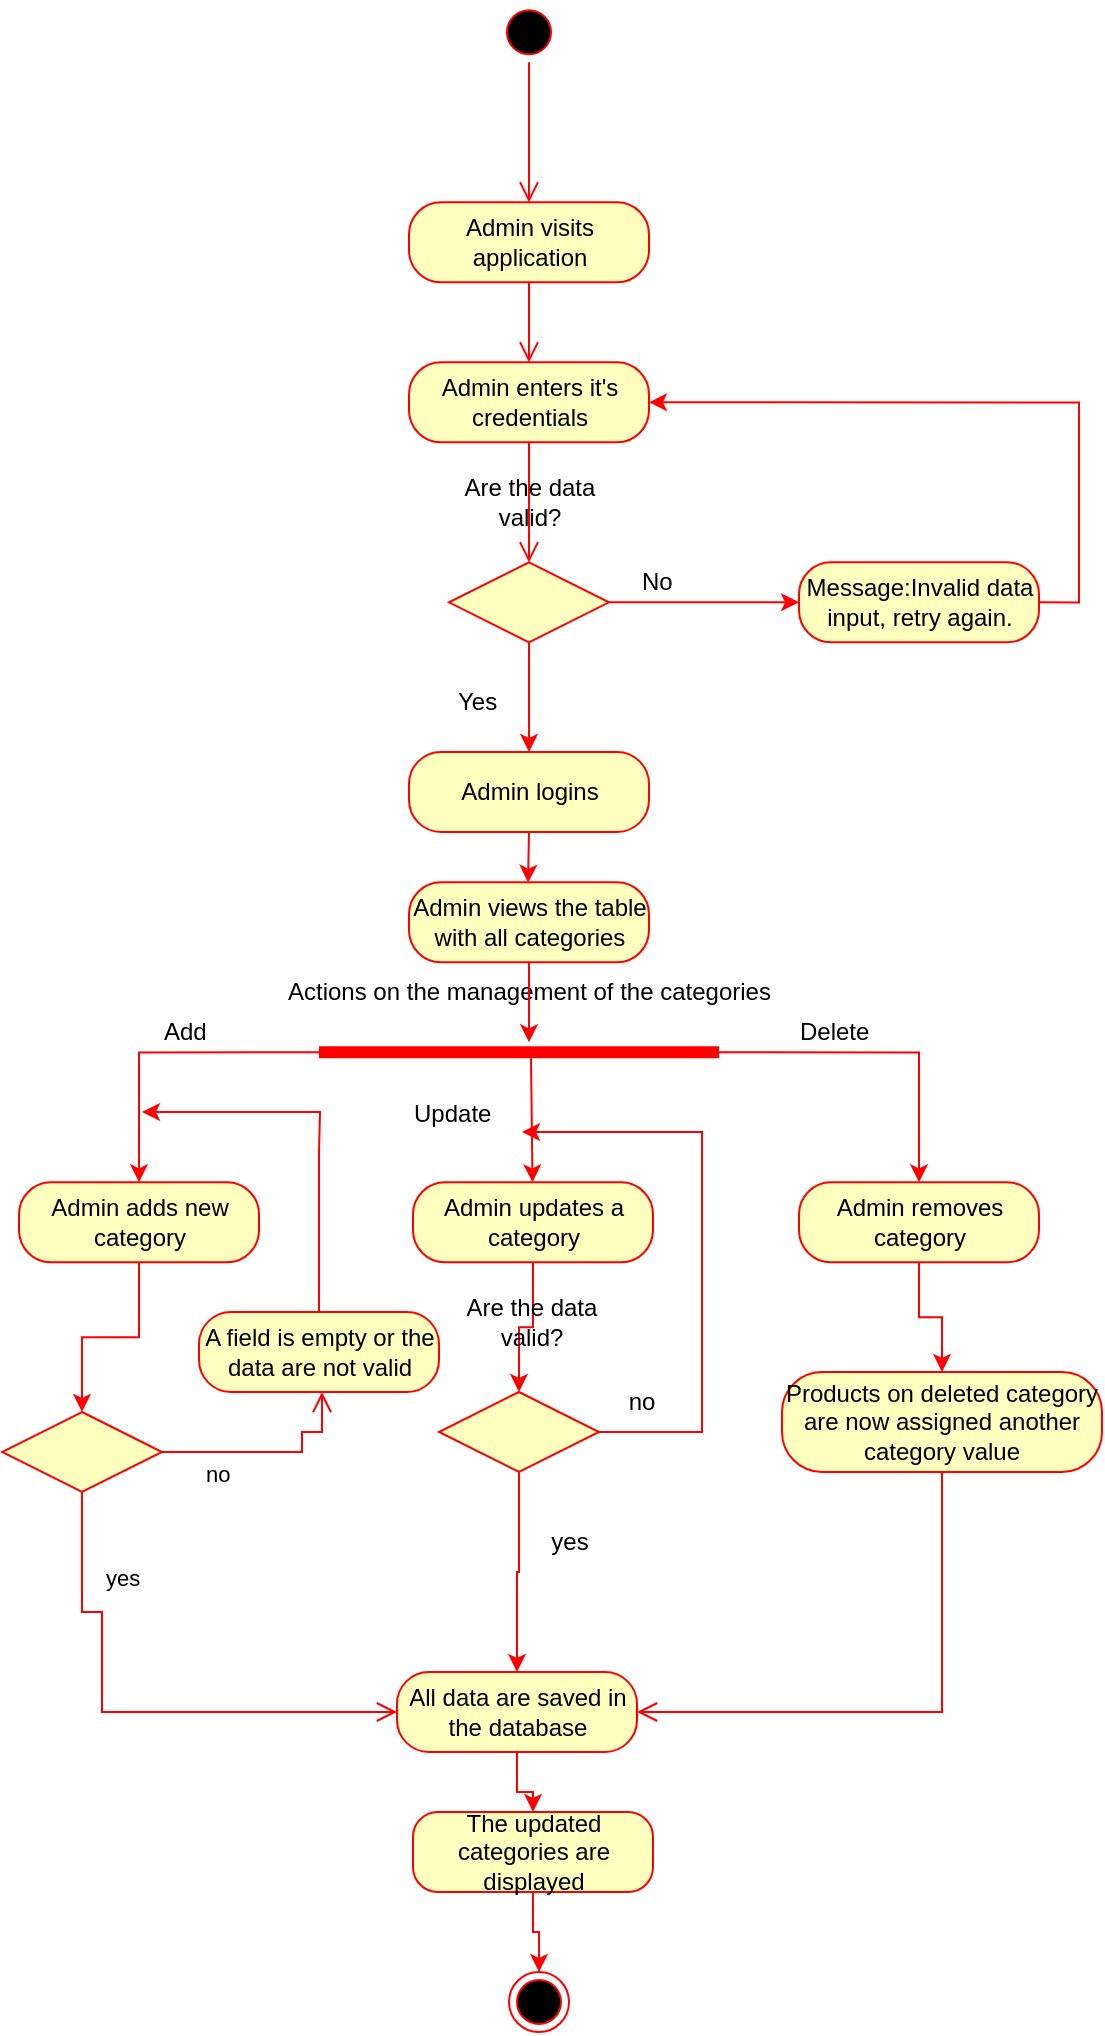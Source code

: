 <mxfile version="17.4.6" type="browser"><diagram id="C5GQC4H7Y5QBZPMDRhZu" name="Page-1"><mxGraphModel dx="868" dy="450" grid="1" gridSize="10" guides="1" tooltips="1" connect="1" arrows="1" fold="1" page="1" pageScale="1" pageWidth="850" pageHeight="1100" math="0" shadow="0"><root><mxCell id="0"/><mxCell id="1" parent="0"/><mxCell id="UFwPu2gpJ1GL6mvczU3X-1" value="" style="ellipse;html=1;shape=startState;fillColor=#000000;strokeColor=#ff0000;" vertex="1" parent="1"><mxGeometry x="358.5" y="55.167" width="30" height="30" as="geometry"/></mxCell><mxCell id="UFwPu2gpJ1GL6mvczU3X-2" value="" style="edgeStyle=orthogonalEdgeStyle;html=1;verticalAlign=bottom;endArrow=open;endSize=8;strokeColor=#ff0000;entryX=0.5;entryY=0;entryDx=0;entryDy=0;" edge="1" parent="1" source="UFwPu2gpJ1GL6mvczU3X-1" target="UFwPu2gpJ1GL6mvczU3X-3"><mxGeometry relative="1" as="geometry"><mxPoint x="373.5" y="145.167" as="targetPoint"/></mxGeometry></mxCell><mxCell id="UFwPu2gpJ1GL6mvczU3X-3" value="Admin visits application" style="rounded=1;whiteSpace=wrap;html=1;arcSize=40;fillColor=#FFFFC0;strokeColor=#FF0000;" vertex="1" parent="1"><mxGeometry x="313.5" y="155.167" width="120" height="40" as="geometry"/></mxCell><mxCell id="UFwPu2gpJ1GL6mvczU3X-4" value="" style="edgeStyle=orthogonalEdgeStyle;html=1;verticalAlign=bottom;endArrow=open;endSize=8;strokeColor=#ff0000;entryX=0.5;entryY=0;entryDx=0;entryDy=0;" edge="1" parent="1" source="UFwPu2gpJ1GL6mvczU3X-3" target="UFwPu2gpJ1GL6mvczU3X-5"><mxGeometry relative="1" as="geometry"><mxPoint x="403.5" y="255.167" as="targetPoint"/></mxGeometry></mxCell><mxCell id="UFwPu2gpJ1GL6mvczU3X-5" value="Admin enters it's credentials" style="rounded=1;whiteSpace=wrap;html=1;arcSize=40;fillColor=#FFFFC0;strokeColor=#FF0000;" vertex="1" parent="1"><mxGeometry x="313.5" y="235.167" width="120" height="40" as="geometry"/></mxCell><mxCell id="UFwPu2gpJ1GL6mvczU3X-6" value="" style="edgeStyle=orthogonalEdgeStyle;html=1;verticalAlign=bottom;endArrow=open;endSize=8;strokeColor=#ff0000;" edge="1" parent="1" source="UFwPu2gpJ1GL6mvczU3X-5"><mxGeometry relative="1" as="geometry"><mxPoint x="373.5" y="335.167" as="targetPoint"/></mxGeometry></mxCell><mxCell id="UFwPu2gpJ1GL6mvczU3X-7" style="edgeStyle=orthogonalEdgeStyle;rounded=0;orthogonalLoop=1;jettySize=auto;html=1;exitX=1;exitY=0.5;exitDx=0;exitDy=0;entryX=0;entryY=0.5;entryDx=0;entryDy=0;strokeColor=#FF0000;" edge="1" parent="1" source="UFwPu2gpJ1GL6mvczU3X-9" target="UFwPu2gpJ1GL6mvczU3X-11"><mxGeometry relative="1" as="geometry"/></mxCell><mxCell id="UFwPu2gpJ1GL6mvczU3X-8" style="edgeStyle=orthogonalEdgeStyle;rounded=0;orthogonalLoop=1;jettySize=auto;html=1;exitX=0.5;exitY=1;exitDx=0;exitDy=0;entryX=0.5;entryY=0;entryDx=0;entryDy=0;strokeColor=#FF0000;" edge="1" parent="1" source="UFwPu2gpJ1GL6mvczU3X-9" target="UFwPu2gpJ1GL6mvczU3X-14"><mxGeometry relative="1" as="geometry"/></mxCell><mxCell id="UFwPu2gpJ1GL6mvczU3X-9" value="" style="rhombus;whiteSpace=wrap;html=1;fillColor=#FFFFC0;strokeColor=#FF0000;" vertex="1" parent="1"><mxGeometry x="333.5" y="335.167" width="80" height="40" as="geometry"/></mxCell><mxCell id="UFwPu2gpJ1GL6mvczU3X-10" style="edgeStyle=orthogonalEdgeStyle;rounded=0;orthogonalLoop=1;jettySize=auto;html=1;exitX=1;exitY=0.5;exitDx=0;exitDy=0;entryX=1;entryY=0.5;entryDx=0;entryDy=0;strokeColor=#FF0000;" edge="1" parent="1" source="UFwPu2gpJ1GL6mvczU3X-11" target="UFwPu2gpJ1GL6mvczU3X-5"><mxGeometry relative="1" as="geometry"/></mxCell><mxCell id="UFwPu2gpJ1GL6mvczU3X-11" value="Message:Invalid data input, retry again." style="rounded=1;whiteSpace=wrap;html=1;arcSize=40;fillColor=#FFFFC0;strokeColor=#FF0000;" vertex="1" parent="1"><mxGeometry x="508.5" y="335.167" width="120" height="40" as="geometry"/></mxCell><mxCell id="UFwPu2gpJ1GL6mvczU3X-12" value="No" style="text;html=1;resizable=0;points=[];autosize=1;align=left;verticalAlign=top;spacingTop=-4;" vertex="1" parent="1"><mxGeometry x="427.5" y="335.167" width="30" height="20" as="geometry"/></mxCell><mxCell id="UFwPu2gpJ1GL6mvczU3X-13" style="edgeStyle=orthogonalEdgeStyle;rounded=0;orthogonalLoop=1;jettySize=auto;html=1;exitX=0.5;exitY=1;exitDx=0;exitDy=0;strokeColor=#FF0000;" edge="1" parent="1" source="UFwPu2gpJ1GL6mvczU3X-14"><mxGeometry relative="1" as="geometry"><mxPoint x="373" y="495.333" as="targetPoint"/></mxGeometry></mxCell><mxCell id="UFwPu2gpJ1GL6mvczU3X-14" value="Admin logins" style="rounded=1;whiteSpace=wrap;html=1;arcSize=40;fillColor=#FFFFC0;strokeColor=#FF0000;" vertex="1" parent="1"><mxGeometry x="313.5" y="429.997" width="120" height="40" as="geometry"/></mxCell><mxCell id="UFwPu2gpJ1GL6mvczU3X-15" value="Yes" style="text;html=1;resizable=0;points=[];autosize=1;align=left;verticalAlign=top;spacingTop=-4;" vertex="1" parent="1"><mxGeometry x="335.5" y="395.167" width="40" height="20" as="geometry"/></mxCell><mxCell id="UFwPu2gpJ1GL6mvczU3X-16" style="edgeStyle=orthogonalEdgeStyle;rounded=0;orthogonalLoop=1;jettySize=auto;html=1;exitX=0;exitY=0.5;exitDx=0;exitDy=0;exitPerimeter=0;entryX=0.5;entryY=0;entryDx=0;entryDy=0;strokeColor=#FF0000;" edge="1" parent="1" source="UFwPu2gpJ1GL6mvczU3X-18" target="UFwPu2gpJ1GL6mvczU3X-21"><mxGeometry relative="1" as="geometry"/></mxCell><mxCell id="UFwPu2gpJ1GL6mvczU3X-17" style="edgeStyle=orthogonalEdgeStyle;rounded=0;orthogonalLoop=1;jettySize=auto;html=1;exitX=1;exitY=0.5;exitDx=0;exitDy=0;exitPerimeter=0;strokeColor=#FF0000;" edge="1" parent="1" source="UFwPu2gpJ1GL6mvczU3X-18" target="UFwPu2gpJ1GL6mvczU3X-27"><mxGeometry relative="1" as="geometry"/></mxCell><mxCell id="UFwPu2gpJ1GL6mvczU3X-18" value="" style="shape=line;html=1;strokeWidth=6;strokeColor=#ff0000;" vertex="1" parent="1"><mxGeometry x="268.5" y="575.167" width="200" height="10" as="geometry"/></mxCell><mxCell id="UFwPu2gpJ1GL6mvczU3X-19" value="Actions on the management of the categories" style="text;html=1;resizable=0;points=[];autosize=1;align=left;verticalAlign=top;spacingTop=-4;" vertex="1" parent="1"><mxGeometry x="250.5" y="540.167" width="260" height="20" as="geometry"/></mxCell><mxCell id="UFwPu2gpJ1GL6mvczU3X-44" style="edgeStyle=orthogonalEdgeStyle;rounded=0;orthogonalLoop=1;jettySize=auto;html=1;exitX=0.5;exitY=1;exitDx=0;exitDy=0;entryX=0.5;entryY=0;entryDx=0;entryDy=0;strokeColor=#FF0000;" edge="1" parent="1" source="UFwPu2gpJ1GL6mvczU3X-21" target="UFwPu2gpJ1GL6mvczU3X-41"><mxGeometry relative="1" as="geometry"/></mxCell><mxCell id="UFwPu2gpJ1GL6mvczU3X-21" value="Admin adds new category" style="rounded=1;whiteSpace=wrap;html=1;arcSize=40;fillColor=#FFFFC0;strokeColor=#FF0000;" vertex="1" parent="1"><mxGeometry x="118.5" y="645.167" width="120" height="40" as="geometry"/></mxCell><mxCell id="UFwPu2gpJ1GL6mvczU3X-22" style="edgeStyle=orthogonalEdgeStyle;rounded=0;orthogonalLoop=1;jettySize=auto;html=1;exitX=0.5;exitY=1;exitDx=0;exitDy=0;entryX=0.5;entryY=0;entryDx=0;entryDy=0;strokeColor=#FF0000;" edge="1" parent="1" source="UFwPu2gpJ1GL6mvczU3X-23" target="UFwPu2gpJ1GL6mvczU3X-33"><mxGeometry relative="1" as="geometry"/></mxCell><mxCell id="UFwPu2gpJ1GL6mvczU3X-23" value="Admin updates a category" style="rounded=1;whiteSpace=wrap;html=1;arcSize=40;fillColor=#FFFFC0;strokeColor=#FF0000;" vertex="1" parent="1"><mxGeometry x="315.5" y="645.167" width="120" height="40" as="geometry"/></mxCell><mxCell id="UFwPu2gpJ1GL6mvczU3X-24" style="edgeStyle=orthogonalEdgeStyle;rounded=0;orthogonalLoop=1;jettySize=auto;html=1;exitX=0.5;exitY=1;exitDx=0;exitDy=0;strokeColor=#FF0000;" edge="1" parent="1" source="UFwPu2gpJ1GL6mvczU3X-25" target="UFwPu2gpJ1GL6mvczU3X-18"><mxGeometry relative="1" as="geometry"><Array as="points"><mxPoint x="373.5" y="575.167"/><mxPoint x="373.5" y="575.167"/></Array></mxGeometry></mxCell><mxCell id="UFwPu2gpJ1GL6mvczU3X-25" value="Admin views the table with all categories" style="rounded=1;whiteSpace=wrap;html=1;arcSize=40;fillColor=#FFFFC0;strokeColor=#FF0000;" vertex="1" parent="1"><mxGeometry x="313.5" y="495.167" width="120" height="40" as="geometry"/></mxCell><mxCell id="UFwPu2gpJ1GL6mvczU3X-69" style="edgeStyle=orthogonalEdgeStyle;rounded=0;orthogonalLoop=1;jettySize=auto;html=1;exitX=0.5;exitY=1;exitDx=0;exitDy=0;entryX=0.5;entryY=0;entryDx=0;entryDy=0;strokeColor=#FF0000;" edge="1" parent="1" source="UFwPu2gpJ1GL6mvczU3X-27" target="UFwPu2gpJ1GL6mvczU3X-67"><mxGeometry relative="1" as="geometry"/></mxCell><mxCell id="UFwPu2gpJ1GL6mvczU3X-27" value="Admin removes category" style="rounded=1;whiteSpace=wrap;html=1;arcSize=40;fillColor=#FFFFC0;strokeColor=#FF0000;" vertex="1" parent="1"><mxGeometry x="508.5" y="645.167" width="120" height="40" as="geometry"/></mxCell><mxCell id="UFwPu2gpJ1GL6mvczU3X-28" value="" style="endArrow=classic;html=1;strokeColor=#FF0000;" edge="1" parent="1" target="UFwPu2gpJ1GL6mvczU3X-23"><mxGeometry width="50" height="50" relative="1" as="geometry"><mxPoint x="374.5" y="583.167" as="sourcePoint"/><mxPoint x="388.5" y="595.167" as="targetPoint"/></mxGeometry></mxCell><mxCell id="UFwPu2gpJ1GL6mvczU3X-29" value="Add" style="text;html=1;resizable=0;points=[];autosize=1;align=left;verticalAlign=top;spacingTop=-4;" vertex="1" parent="1"><mxGeometry x="188.5" y="560.167" width="40" height="20" as="geometry"/></mxCell><mxCell id="UFwPu2gpJ1GL6mvczU3X-30" value="Update" style="text;html=1;resizable=0;points=[];autosize=1;align=left;verticalAlign=top;spacingTop=-4;" vertex="1" parent="1"><mxGeometry x="313.5" y="601.167" width="50" height="20" as="geometry"/></mxCell><mxCell id="UFwPu2gpJ1GL6mvczU3X-31" value="Delete" style="text;html=1;resizable=0;points=[];autosize=1;align=left;verticalAlign=top;spacingTop=-4;" vertex="1" parent="1"><mxGeometry x="506.5" y="560.167" width="50" height="20" as="geometry"/></mxCell><mxCell id="UFwPu2gpJ1GL6mvczU3X-54" style="edgeStyle=orthogonalEdgeStyle;rounded=0;orthogonalLoop=1;jettySize=auto;html=1;exitX=1;exitY=0.5;exitDx=0;exitDy=0;strokeColor=#FF0000;" edge="1" parent="1" source="UFwPu2gpJ1GL6mvczU3X-33"><mxGeometry relative="1" as="geometry"><mxPoint x="370" y="620" as="targetPoint"/><Array as="points"><mxPoint x="460" y="770"/><mxPoint x="460" y="620"/></Array></mxGeometry></mxCell><mxCell id="UFwPu2gpJ1GL6mvczU3X-56" style="edgeStyle=orthogonalEdgeStyle;rounded=0;orthogonalLoop=1;jettySize=auto;html=1;exitX=0.5;exitY=1;exitDx=0;exitDy=0;entryX=0.5;entryY=0;entryDx=0;entryDy=0;strokeColor=#FF0000;" edge="1" parent="1" source="UFwPu2gpJ1GL6mvczU3X-33" target="UFwPu2gpJ1GL6mvczU3X-34"><mxGeometry relative="1" as="geometry"/></mxCell><mxCell id="UFwPu2gpJ1GL6mvczU3X-33" value="" style="rhombus;whiteSpace=wrap;html=1;fillColor=#FFFFC0;strokeColor=#FF0000;" vertex="1" parent="1"><mxGeometry x="328.5" y="749.997" width="80" height="40" as="geometry"/></mxCell><mxCell id="UFwPu2gpJ1GL6mvczU3X-65" style="edgeStyle=orthogonalEdgeStyle;rounded=0;orthogonalLoop=1;jettySize=auto;html=1;exitX=0.5;exitY=1;exitDx=0;exitDy=0;strokeColor=#FF0000;" edge="1" parent="1" source="UFwPu2gpJ1GL6mvczU3X-34" target="UFwPu2gpJ1GL6mvczU3X-61"><mxGeometry relative="1" as="geometry"/></mxCell><mxCell id="UFwPu2gpJ1GL6mvczU3X-34" value="All data are saved in the database" style="rounded=1;whiteSpace=wrap;html=1;arcSize=40;fillColor=#FFFFC0;strokeColor=#FF0000;" vertex="1" parent="1"><mxGeometry x="307.5" y="889.997" width="120" height="40" as="geometry"/></mxCell><mxCell id="UFwPu2gpJ1GL6mvczU3X-36" value="" style="ellipse;html=1;shape=endState;fillColor=#000000;strokeColor=#ff0000;" vertex="1" parent="1"><mxGeometry x="363.5" y="1039.997" width="30" height="30" as="geometry"/></mxCell><mxCell id="UFwPu2gpJ1GL6mvczU3X-37" value="Are the data valid?" style="text;html=1;strokeColor=none;fillColor=none;align=center;verticalAlign=middle;whiteSpace=wrap;rounded=0;" vertex="1" parent="1"><mxGeometry x="328.5" y="290" width="90" height="30" as="geometry"/></mxCell><mxCell id="UFwPu2gpJ1GL6mvczU3X-41" value="" style="rhombus;whiteSpace=wrap;html=1;fillColor=#ffffc0;strokeColor=#ff0000;" vertex="1" parent="1"><mxGeometry x="110" y="760" width="80" height="40" as="geometry"/></mxCell><mxCell id="UFwPu2gpJ1GL6mvczU3X-42" value="no" style="edgeStyle=orthogonalEdgeStyle;html=1;align=left;verticalAlign=bottom;endArrow=open;endSize=8;strokeColor=#ff0000;rounded=0;" edge="1" source="UFwPu2gpJ1GL6mvczU3X-41" parent="1" target="UFwPu2gpJ1GL6mvczU3X-45"><mxGeometry x="-0.636" y="-20" relative="1" as="geometry"><mxPoint x="270" y="840" as="targetPoint"/><Array as="points"><mxPoint x="260" y="780"/><mxPoint x="260" y="770"/><mxPoint x="270" y="770"/></Array><mxPoint as="offset"/></mxGeometry></mxCell><mxCell id="UFwPu2gpJ1GL6mvczU3X-43" value="yes" style="edgeStyle=orthogonalEdgeStyle;html=1;align=left;verticalAlign=top;endArrow=open;endSize=8;strokeColor=#ff0000;rounded=0;entryX=0;entryY=0.5;entryDx=0;entryDy=0;" edge="1" source="UFwPu2gpJ1GL6mvczU3X-41" parent="1" target="UFwPu2gpJ1GL6mvczU3X-34"><mxGeometry x="-0.781" y="10" relative="1" as="geometry"><mxPoint x="160" y="920" as="targetPoint"/><Array as="points"><mxPoint x="150" y="860"/><mxPoint x="160" y="860"/><mxPoint x="160" y="910"/></Array><mxPoint as="offset"/></mxGeometry></mxCell><mxCell id="UFwPu2gpJ1GL6mvczU3X-46" style="edgeStyle=orthogonalEdgeStyle;rounded=0;orthogonalLoop=1;jettySize=auto;html=1;exitX=0.5;exitY=0;exitDx=0;exitDy=0;strokeColor=#FF0000;" edge="1" parent="1" source="UFwPu2gpJ1GL6mvczU3X-45"><mxGeometry relative="1" as="geometry"><mxPoint x="180" y="610" as="targetPoint"/><Array as="points"><mxPoint x="269" y="630"/><mxPoint x="269" y="630"/></Array></mxGeometry></mxCell><mxCell id="UFwPu2gpJ1GL6mvczU3X-45" value="A field is empty or the data are not valid" style="rounded=1;whiteSpace=wrap;html=1;arcSize=40;fontColor=#000000;fillColor=#ffffc0;strokeColor=#ff0000;" vertex="1" parent="1"><mxGeometry x="208.5" y="710" width="120" height="40" as="geometry"/></mxCell><mxCell id="UFwPu2gpJ1GL6mvczU3X-47" value="Are the data valid?" style="text;html=1;strokeColor=none;fillColor=none;align=center;verticalAlign=middle;whiteSpace=wrap;rounded=0;" vertex="1" parent="1"><mxGeometry x="338.5" y="700" width="71.5" height="30" as="geometry"/></mxCell><mxCell id="UFwPu2gpJ1GL6mvczU3X-57" value="no" style="text;html=1;strokeColor=none;fillColor=none;align=center;verticalAlign=middle;whiteSpace=wrap;rounded=0;" vertex="1" parent="1"><mxGeometry x="400" y="740" width="60" height="30" as="geometry"/></mxCell><mxCell id="UFwPu2gpJ1GL6mvczU3X-58" value="yes" style="text;html=1;strokeColor=none;fillColor=none;align=center;verticalAlign=middle;whiteSpace=wrap;rounded=0;" vertex="1" parent="1"><mxGeometry x="363.5" y="810" width="60" height="30" as="geometry"/></mxCell><mxCell id="UFwPu2gpJ1GL6mvczU3X-66" style="edgeStyle=orthogonalEdgeStyle;rounded=0;orthogonalLoop=1;jettySize=auto;html=1;exitX=0.5;exitY=1;exitDx=0;exitDy=0;entryX=0.5;entryY=0;entryDx=0;entryDy=0;strokeColor=#FF0000;" edge="1" parent="1" source="UFwPu2gpJ1GL6mvczU3X-61" target="UFwPu2gpJ1GL6mvczU3X-36"><mxGeometry relative="1" as="geometry"/></mxCell><mxCell id="UFwPu2gpJ1GL6mvczU3X-61" value="The updated categories are displayed" style="rounded=1;whiteSpace=wrap;html=1;arcSize=31;fontColor=#000000;fillColor=#ffffc0;strokeColor=#ff0000;" vertex="1" parent="1"><mxGeometry x="315.5" y="960" width="120" height="40" as="geometry"/></mxCell><mxCell id="UFwPu2gpJ1GL6mvczU3X-67" value="Products on deleted category are now assigned another category value" style="rounded=1;whiteSpace=wrap;html=1;arcSize=40;fontColor=#000000;fillColor=#ffffc0;strokeColor=#ff0000;" vertex="1" parent="1"><mxGeometry x="500" y="740" width="160" height="50" as="geometry"/></mxCell><mxCell id="UFwPu2gpJ1GL6mvczU3X-68" value="" style="edgeStyle=orthogonalEdgeStyle;html=1;verticalAlign=bottom;endArrow=open;endSize=8;strokeColor=#ff0000;rounded=0;entryX=1;entryY=0.5;entryDx=0;entryDy=0;" edge="1" source="UFwPu2gpJ1GL6mvczU3X-67" parent="1" target="UFwPu2gpJ1GL6mvczU3X-34"><mxGeometry relative="1" as="geometry"><mxPoint x="580" y="930" as="targetPoint"/><Array as="points"><mxPoint x="580" y="910"/></Array></mxGeometry></mxCell></root></mxGraphModel></diagram></mxfile>